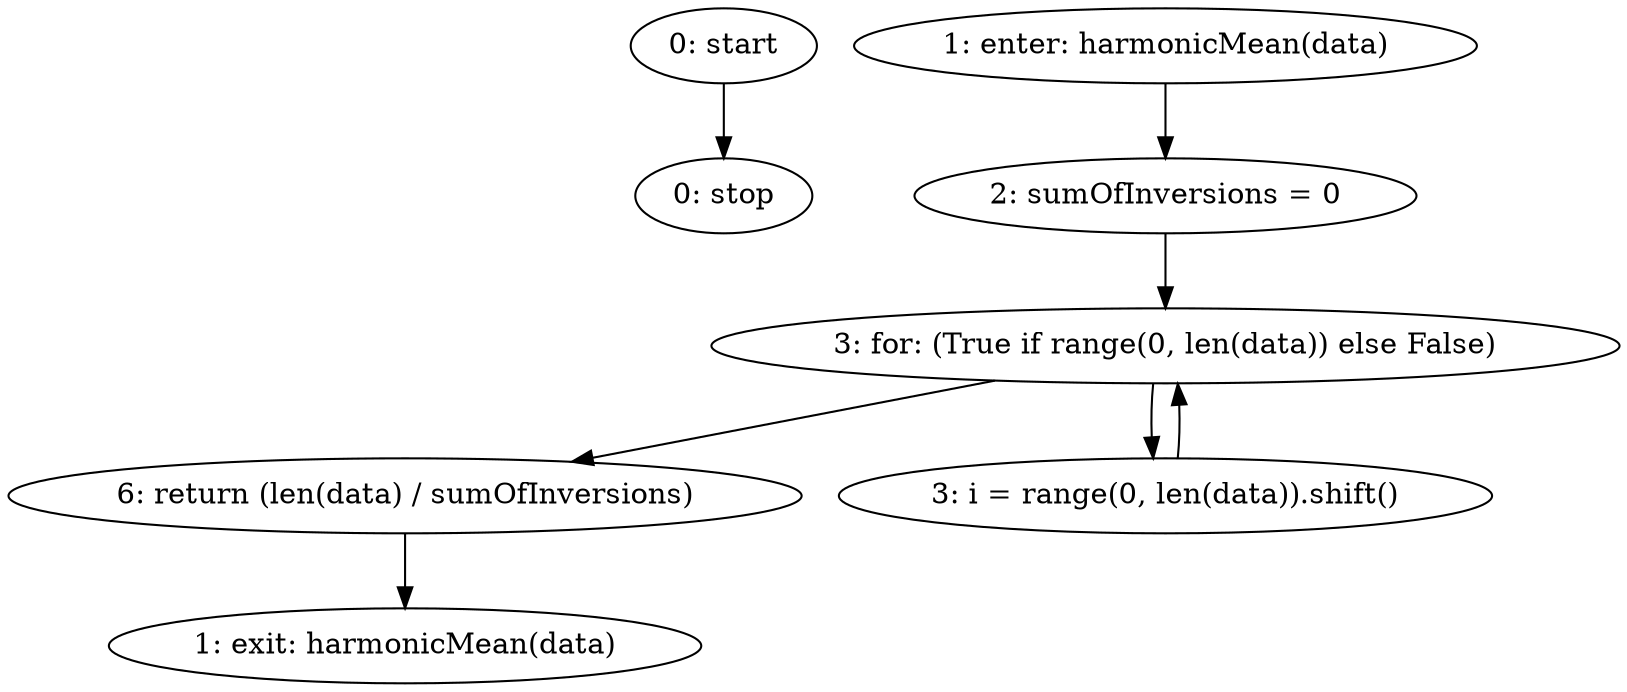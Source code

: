 strict digraph "" {
	node [label="\N"];
	0	[label="0: start"];
	7	[label="0: stop"];
	0 -> 7;
	1	[label="1: enter: harmonicMean(data)"];
	3	[label="2: sumOfInversions = 0"];
	1 -> 3;
	4	[label="3: for: (True if range(0, len(data)) else False)"];
	3 -> 4;
	2	[label="1: exit: harmonicMean(data)"];
	6	[label="6: return (len(data) / sumOfInversions)"];
	6 -> 2;
	4 -> 6;
	5	[label="3: i = range(0, len(data)).shift()"];
	4 -> 5;
	5 -> 4;
}
